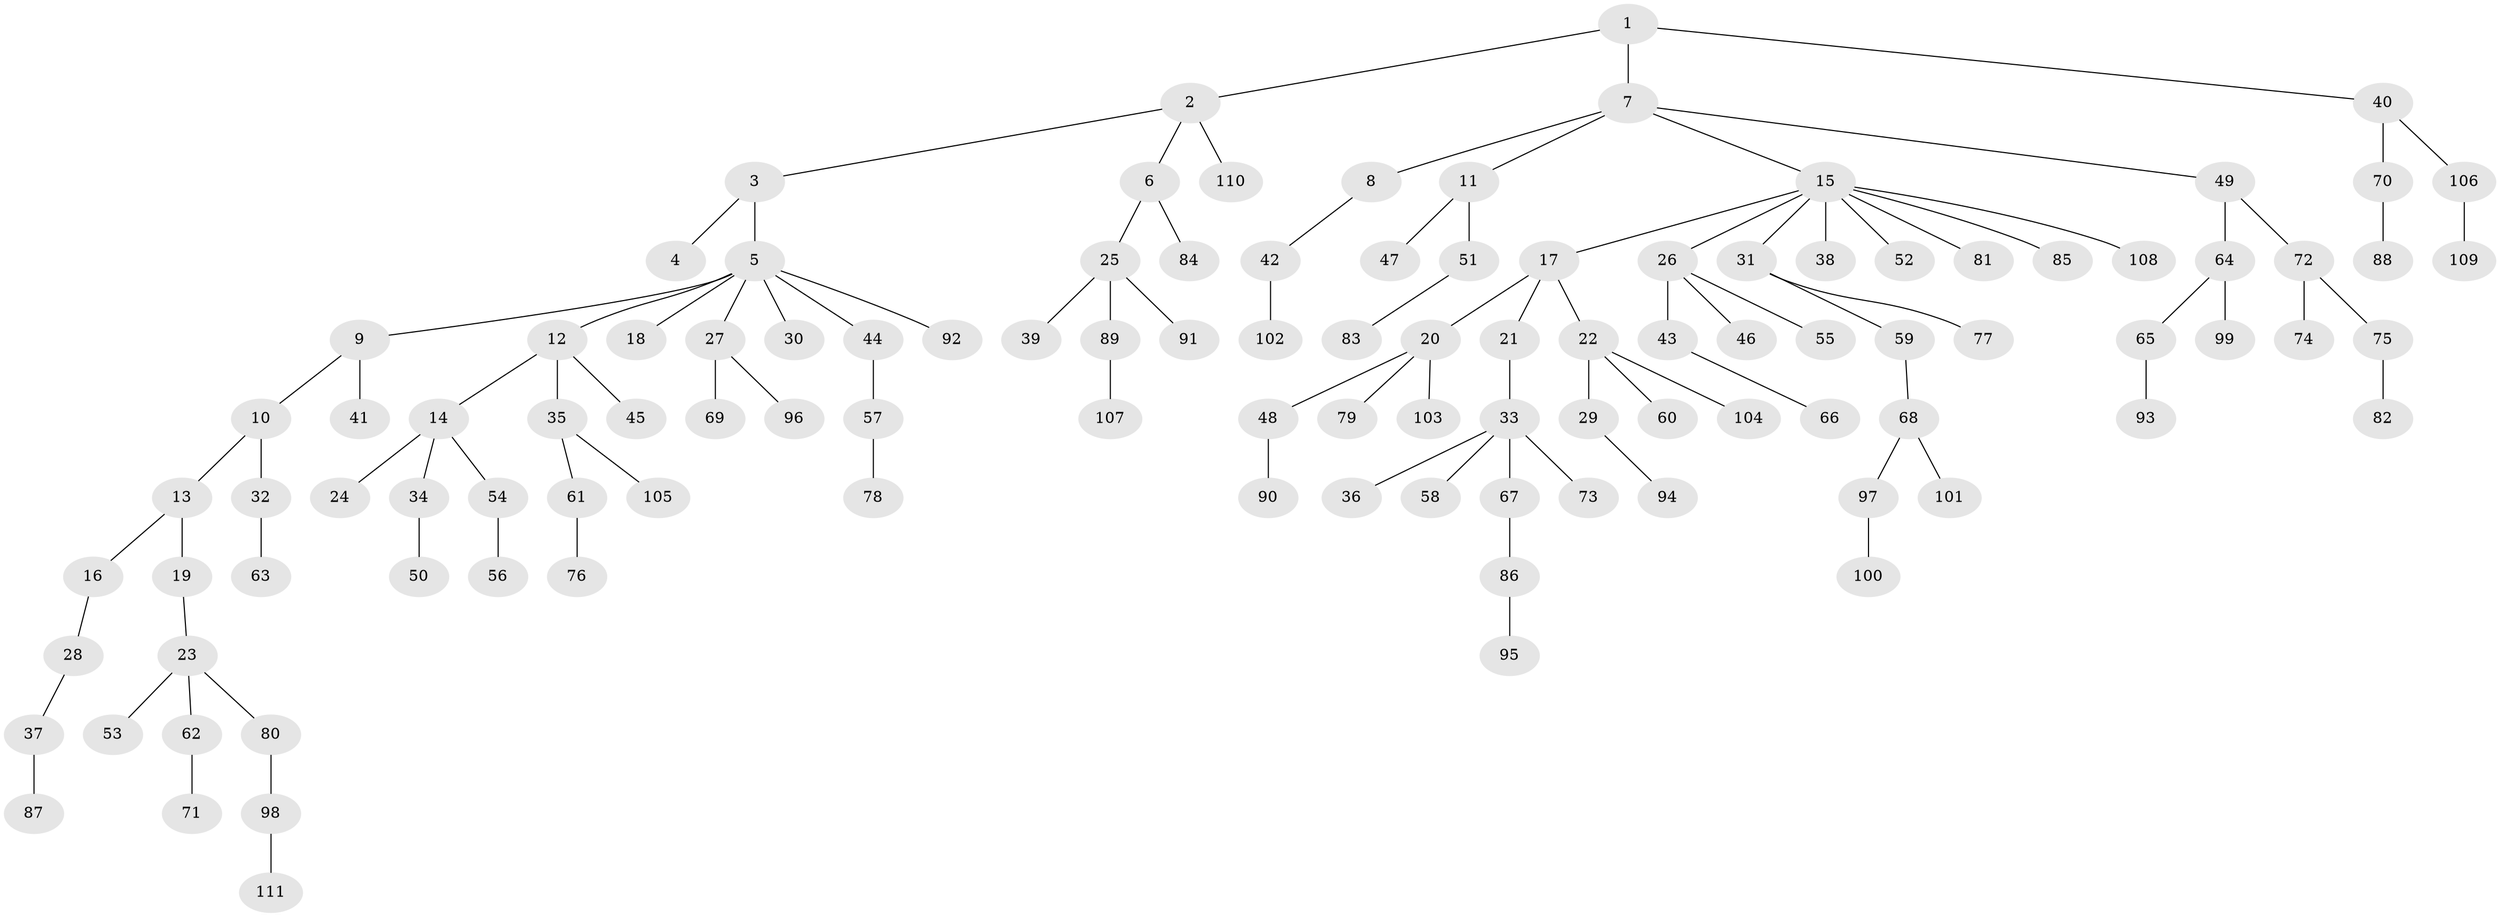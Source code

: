 // coarse degree distribution, {3: 0.16417910447761194, 5: 0.014925373134328358, 2: 0.2537313432835821, 7: 0.014925373134328358, 4: 0.04477611940298507, 1: 0.4925373134328358, 8: 0.014925373134328358}
// Generated by graph-tools (version 1.1) at 2025/37/03/04/25 23:37:18]
// undirected, 111 vertices, 110 edges
graph export_dot {
  node [color=gray90,style=filled];
  1;
  2;
  3;
  4;
  5;
  6;
  7;
  8;
  9;
  10;
  11;
  12;
  13;
  14;
  15;
  16;
  17;
  18;
  19;
  20;
  21;
  22;
  23;
  24;
  25;
  26;
  27;
  28;
  29;
  30;
  31;
  32;
  33;
  34;
  35;
  36;
  37;
  38;
  39;
  40;
  41;
  42;
  43;
  44;
  45;
  46;
  47;
  48;
  49;
  50;
  51;
  52;
  53;
  54;
  55;
  56;
  57;
  58;
  59;
  60;
  61;
  62;
  63;
  64;
  65;
  66;
  67;
  68;
  69;
  70;
  71;
  72;
  73;
  74;
  75;
  76;
  77;
  78;
  79;
  80;
  81;
  82;
  83;
  84;
  85;
  86;
  87;
  88;
  89;
  90;
  91;
  92;
  93;
  94;
  95;
  96;
  97;
  98;
  99;
  100;
  101;
  102;
  103;
  104;
  105;
  106;
  107;
  108;
  109;
  110;
  111;
  1 -- 2;
  1 -- 7;
  1 -- 40;
  2 -- 3;
  2 -- 6;
  2 -- 110;
  3 -- 4;
  3 -- 5;
  5 -- 9;
  5 -- 12;
  5 -- 18;
  5 -- 27;
  5 -- 30;
  5 -- 44;
  5 -- 92;
  6 -- 25;
  6 -- 84;
  7 -- 8;
  7 -- 11;
  7 -- 15;
  7 -- 49;
  8 -- 42;
  9 -- 10;
  9 -- 41;
  10 -- 13;
  10 -- 32;
  11 -- 47;
  11 -- 51;
  12 -- 14;
  12 -- 35;
  12 -- 45;
  13 -- 16;
  13 -- 19;
  14 -- 24;
  14 -- 34;
  14 -- 54;
  15 -- 17;
  15 -- 26;
  15 -- 31;
  15 -- 38;
  15 -- 52;
  15 -- 81;
  15 -- 85;
  15 -- 108;
  16 -- 28;
  17 -- 20;
  17 -- 21;
  17 -- 22;
  19 -- 23;
  20 -- 48;
  20 -- 79;
  20 -- 103;
  21 -- 33;
  22 -- 29;
  22 -- 60;
  22 -- 104;
  23 -- 53;
  23 -- 62;
  23 -- 80;
  25 -- 39;
  25 -- 89;
  25 -- 91;
  26 -- 43;
  26 -- 46;
  26 -- 55;
  27 -- 69;
  27 -- 96;
  28 -- 37;
  29 -- 94;
  31 -- 59;
  31 -- 77;
  32 -- 63;
  33 -- 36;
  33 -- 58;
  33 -- 67;
  33 -- 73;
  34 -- 50;
  35 -- 61;
  35 -- 105;
  37 -- 87;
  40 -- 70;
  40 -- 106;
  42 -- 102;
  43 -- 66;
  44 -- 57;
  48 -- 90;
  49 -- 64;
  49 -- 72;
  51 -- 83;
  54 -- 56;
  57 -- 78;
  59 -- 68;
  61 -- 76;
  62 -- 71;
  64 -- 65;
  64 -- 99;
  65 -- 93;
  67 -- 86;
  68 -- 97;
  68 -- 101;
  70 -- 88;
  72 -- 74;
  72 -- 75;
  75 -- 82;
  80 -- 98;
  86 -- 95;
  89 -- 107;
  97 -- 100;
  98 -- 111;
  106 -- 109;
}
